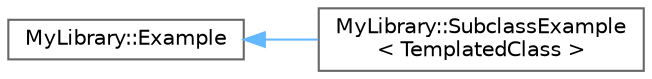 digraph "Graphical Class Hierarchy"
{
 // LATEX_PDF_SIZE
  bgcolor="transparent";
  edge [fontname=Helvetica,fontsize=10,labelfontname=Helvetica,labelfontsize=10];
  node [fontname=Helvetica,fontsize=10,shape=box,height=0.2,width=0.4];
  rankdir="LR";
  Node0 [label="MyLibrary::Example",height=0.2,width=0.4,color="grey40", fillcolor="white", style="filled",URL="$class_my_library_1_1_example.html",tooltip="Example class to demonstrate the features of the custom CSS."];
  Node0 -> Node1 [dir="back",color="steelblue1",style="solid"];
  Node1 [label="MyLibrary::SubclassExample\l\< TemplatedClass \>",height=0.2,width=0.4,color="grey40", fillcolor="white", style="filled",URL="$class_my_library_1_1_subclass_example.html",tooltip="some subclass"];
}
